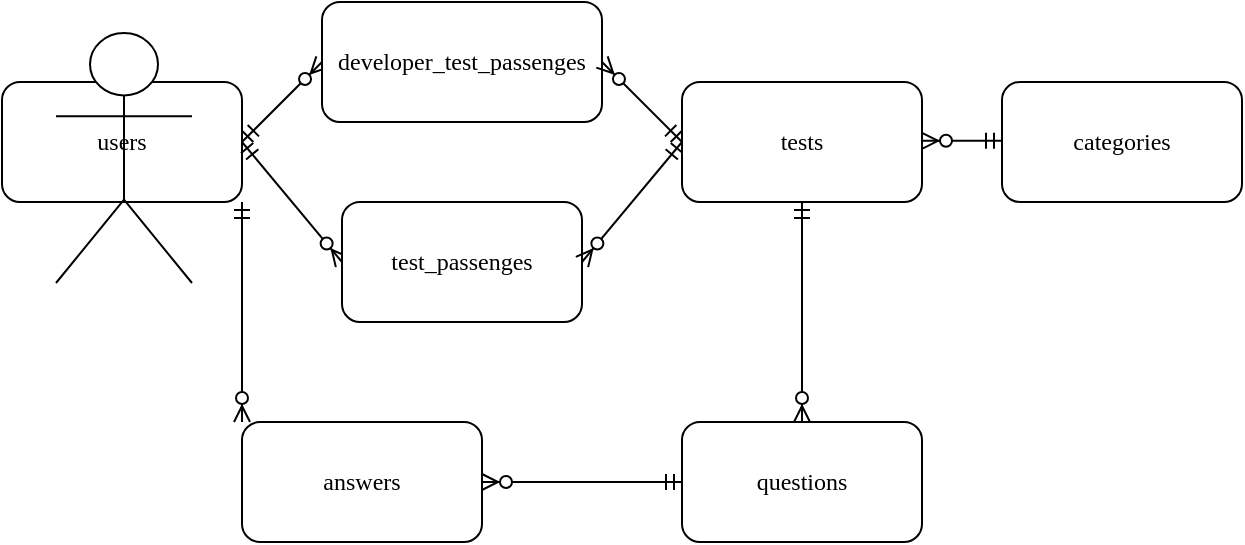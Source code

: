 <mxfile version="14.8.6" type="github">
  <diagram id="qdUMMqdy9mQdvQtbhTyN" name="Page-1">
    <mxGraphModel dx="925" dy="511" grid="1" gridSize="10" guides="1" tooltips="1" connect="1" arrows="1" fold="1" page="1" pageScale="1" pageWidth="827" pageHeight="1169" math="0" shadow="0">
      <root>
        <mxCell id="0" />
        <mxCell id="1" parent="0" />
        <mxCell id="wUjLrVzw0HKnTURF9Jyx-1" value="users" style="rounded=1;whiteSpace=wrap;html=1;fontFamily=Times New Roman;" vertex="1" parent="1">
          <mxGeometry x="130" y="100" width="120" height="60" as="geometry" />
        </mxCell>
        <mxCell id="wUjLrVzw0HKnTURF9Jyx-4" value="" style="endArrow=ERzeroToMany;html=1;fontFamily=Times New Roman;endFill=1;exitX=1;exitY=0.5;exitDx=0;exitDy=0;startArrow=ERmandOne;startFill=0;entryX=0;entryY=0.5;entryDx=0;entryDy=0;" edge="1" parent="1" source="wUjLrVzw0HKnTURF9Jyx-1" target="wUjLrVzw0HKnTURF9Jyx-5">
          <mxGeometry width="50" height="50" relative="1" as="geometry">
            <mxPoint x="300" y="180" as="sourcePoint" />
            <mxPoint x="310" y="130" as="targetPoint" />
          </mxGeometry>
        </mxCell>
        <mxCell id="wUjLrVzw0HKnTURF9Jyx-5" value="test_passenges" style="rounded=1;whiteSpace=wrap;html=1;fontFamily=Times New Roman;" vertex="1" parent="1">
          <mxGeometry x="300" y="160" width="120" height="60" as="geometry" />
        </mxCell>
        <mxCell id="wUjLrVzw0HKnTURF9Jyx-7" value="" style="endArrow=ERzeroToMany;html=1;fontFamily=Times New Roman;endFill=1;startArrow=ERmandOne;startFill=0;entryX=1;entryY=0.5;entryDx=0;entryDy=0;exitX=0;exitY=0.5;exitDx=0;exitDy=0;" edge="1" parent="1" source="wUjLrVzw0HKnTURF9Jyx-8" target="wUjLrVzw0HKnTURF9Jyx-5">
          <mxGeometry width="50" height="50" relative="1" as="geometry">
            <mxPoint x="550" y="130" as="sourcePoint" />
            <mxPoint x="430" y="130" as="targetPoint" />
          </mxGeometry>
        </mxCell>
        <mxCell id="wUjLrVzw0HKnTURF9Jyx-8" value="tests" style="rounded=1;whiteSpace=wrap;html=1;fontFamily=Times New Roman;" vertex="1" parent="1">
          <mxGeometry x="470" y="100" width="120" height="60" as="geometry" />
        </mxCell>
        <mxCell id="wUjLrVzw0HKnTURF9Jyx-9" value="" style="shape=umlActor;verticalLabelPosition=bottom;verticalAlign=top;html=1;outlineConnect=0;fontFamily=Times New Roman;" vertex="1" parent="1">
          <mxGeometry x="157" y="75.5" width="68" height="125" as="geometry" />
        </mxCell>
        <mxCell id="wUjLrVzw0HKnTURF9Jyx-11" value="" style="endArrow=ERzeroToMany;html=1;fontFamily=Times New Roman;endFill=1;startArrow=ERmandOne;startFill=0;entryX=1;entryY=0.5;entryDx=0;entryDy=0;exitX=0;exitY=0.5;exitDx=0;exitDy=0;" edge="1" parent="1">
          <mxGeometry width="50" height="50" relative="1" as="geometry">
            <mxPoint x="630" y="129.41" as="sourcePoint" />
            <mxPoint x="590" y="129.41" as="targetPoint" />
          </mxGeometry>
        </mxCell>
        <mxCell id="wUjLrVzw0HKnTURF9Jyx-15" value="categories" style="rounded=1;whiteSpace=wrap;html=1;fontFamily=Times New Roman;" vertex="1" parent="1">
          <mxGeometry x="630" y="100" width="120" height="60" as="geometry" />
        </mxCell>
        <mxCell id="wUjLrVzw0HKnTURF9Jyx-16" value="" style="endArrow=ERzeroToMany;html=1;fontFamily=Times New Roman;endFill=1;startArrow=ERmandOne;startFill=0;exitX=0;exitY=0.5;exitDx=0;exitDy=0;" edge="1" parent="1" target="wUjLrVzw0HKnTURF9Jyx-17">
          <mxGeometry width="50" height="50" relative="1" as="geometry">
            <mxPoint x="530" y="160.0" as="sourcePoint" />
            <mxPoint x="530" y="220" as="targetPoint" />
          </mxGeometry>
        </mxCell>
        <mxCell id="wUjLrVzw0HKnTURF9Jyx-17" value="questions" style="rounded=1;whiteSpace=wrap;html=1;fontFamily=Times New Roman;" vertex="1" parent="1">
          <mxGeometry x="470" y="270" width="120" height="60" as="geometry" />
        </mxCell>
        <mxCell id="wUjLrVzw0HKnTURF9Jyx-18" value="" style="endArrow=ERzeroToMany;html=1;fontFamily=Times New Roman;endFill=1;exitX=1;exitY=1;exitDx=0;exitDy=0;startArrow=ERmandOne;startFill=0;entryX=0;entryY=0;entryDx=0;entryDy=0;" edge="1" parent="1" source="wUjLrVzw0HKnTURF9Jyx-1" target="wUjLrVzw0HKnTURF9Jyx-19">
          <mxGeometry width="50" height="50" relative="1" as="geometry">
            <mxPoint x="280" y="239.41" as="sourcePoint" />
            <mxPoint x="340" y="239.41" as="targetPoint" />
          </mxGeometry>
        </mxCell>
        <mxCell id="wUjLrVzw0HKnTURF9Jyx-19" value="answers" style="rounded=1;whiteSpace=wrap;html=1;fontFamily=Times New Roman;" vertex="1" parent="1">
          <mxGeometry x="250" y="270" width="120" height="60" as="geometry" />
        </mxCell>
        <mxCell id="wUjLrVzw0HKnTURF9Jyx-20" value="" style="endArrow=ERzeroToMany;html=1;fontFamily=Times New Roman;endFill=1;exitX=0;exitY=0.5;exitDx=0;exitDy=0;startArrow=ERmandOne;startFill=0;entryX=1;entryY=0.5;entryDx=0;entryDy=0;" edge="1" parent="1" source="wUjLrVzw0HKnTURF9Jyx-17" target="wUjLrVzw0HKnTURF9Jyx-19">
          <mxGeometry width="50" height="50" relative="1" as="geometry">
            <mxPoint x="470" y="240" as="sourcePoint" />
            <mxPoint x="490" y="300" as="targetPoint" />
          </mxGeometry>
        </mxCell>
        <mxCell id="wUjLrVzw0HKnTURF9Jyx-28" value="" style="endArrow=ERzeroToMany;html=1;fontFamily=Times New Roman;endFill=1;exitX=1;exitY=0.5;exitDx=0;exitDy=0;startArrow=ERmandOne;startFill=0;entryX=0;entryY=0.5;entryDx=0;entryDy=0;" edge="1" parent="1" target="wUjLrVzw0HKnTURF9Jyx-29" source="wUjLrVzw0HKnTURF9Jyx-1">
          <mxGeometry width="50" height="50" relative="1" as="geometry">
            <mxPoint x="250" y="60" as="sourcePoint" />
            <mxPoint x="310" y="60" as="targetPoint" />
          </mxGeometry>
        </mxCell>
        <mxCell id="wUjLrVzw0HKnTURF9Jyx-29" value="developer_test_passenges" style="rounded=1;whiteSpace=wrap;html=1;fontFamily=Times New Roman;" vertex="1" parent="1">
          <mxGeometry x="290" y="60" width="140" height="60" as="geometry" />
        </mxCell>
        <mxCell id="wUjLrVzw0HKnTURF9Jyx-30" value="" style="endArrow=ERzeroToMany;html=1;fontFamily=Times New Roman;endFill=1;startArrow=ERmandOne;startFill=0;entryX=1;entryY=0.5;entryDx=0;entryDy=0;exitX=0;exitY=0.5;exitDx=0;exitDy=0;" edge="1" parent="1" target="wUjLrVzw0HKnTURF9Jyx-29" source="wUjLrVzw0HKnTURF9Jyx-8">
          <mxGeometry width="50" height="50" relative="1" as="geometry">
            <mxPoint x="470" y="60" as="sourcePoint" />
            <mxPoint x="430" y="60" as="targetPoint" />
          </mxGeometry>
        </mxCell>
      </root>
    </mxGraphModel>
  </diagram>
</mxfile>
